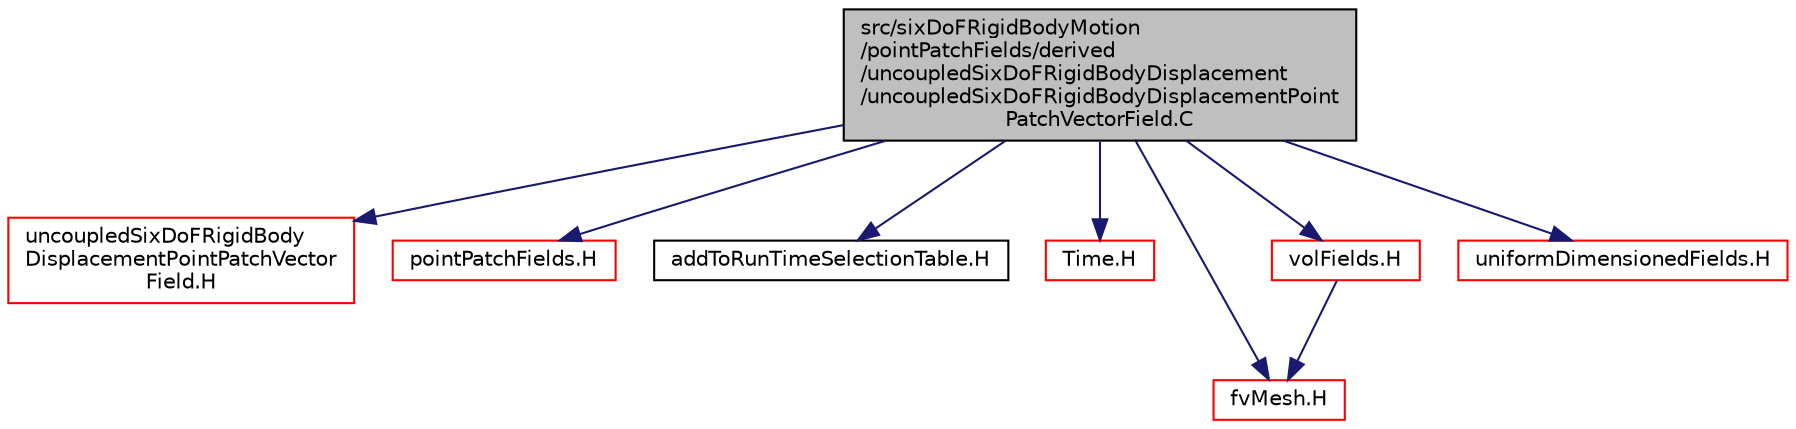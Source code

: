 digraph "src/sixDoFRigidBodyMotion/pointPatchFields/derived/uncoupledSixDoFRigidBodyDisplacement/uncoupledSixDoFRigidBodyDisplacementPointPatchVectorField.C"
{
  bgcolor="transparent";
  edge [fontname="Helvetica",fontsize="10",labelfontname="Helvetica",labelfontsize="10"];
  node [fontname="Helvetica",fontsize="10",shape=record];
  Node0 [label="src/sixDoFRigidBodyMotion\l/pointPatchFields/derived\l/uncoupledSixDoFRigidBodyDisplacement\l/uncoupledSixDoFRigidBodyDisplacementPoint\lPatchVectorField.C",height=0.2,width=0.4,color="black", fillcolor="grey75", style="filled", fontcolor="black"];
  Node0 -> Node1 [color="midnightblue",fontsize="10",style="solid",fontname="Helvetica"];
  Node1 [label="uncoupledSixDoFRigidBody\lDisplacementPointPatchVector\lField.H",height=0.2,width=0.4,color="red",URL="$a15254.html"];
  Node0 -> Node222 [color="midnightblue",fontsize="10",style="solid",fontname="Helvetica"];
  Node222 [label="pointPatchFields.H",height=0.2,width=0.4,color="red",URL="$a10880.html"];
  Node0 -> Node224 [color="midnightblue",fontsize="10",style="solid",fontname="Helvetica"];
  Node224 [label="addToRunTimeSelectionTable.H",height=0.2,width=0.4,color="black",URL="$a09989.html",tooltip="Macros for easy insertion into run-time selection tables. "];
  Node0 -> Node184 [color="midnightblue",fontsize="10",style="solid",fontname="Helvetica"];
  Node184 [label="Time.H",height=0.2,width=0.4,color="red",URL="$a10025.html"];
  Node0 -> Node225 [color="midnightblue",fontsize="10",style="solid",fontname="Helvetica"];
  Node225 [label="fvMesh.H",height=0.2,width=0.4,color="red",URL="$a03719.html"];
  Node0 -> Node327 [color="midnightblue",fontsize="10",style="solid",fontname="Helvetica"];
  Node327 [label="volFields.H",height=0.2,width=0.4,color="red",URL="$a02912.html"];
  Node327 -> Node225 [color="midnightblue",fontsize="10",style="solid",fontname="Helvetica"];
  Node0 -> Node359 [color="midnightblue",fontsize="10",style="solid",fontname="Helvetica"];
  Node359 [label="uniformDimensionedFields.H",height=0.2,width=0.4,color="red",URL="$a10901.html"];
}
